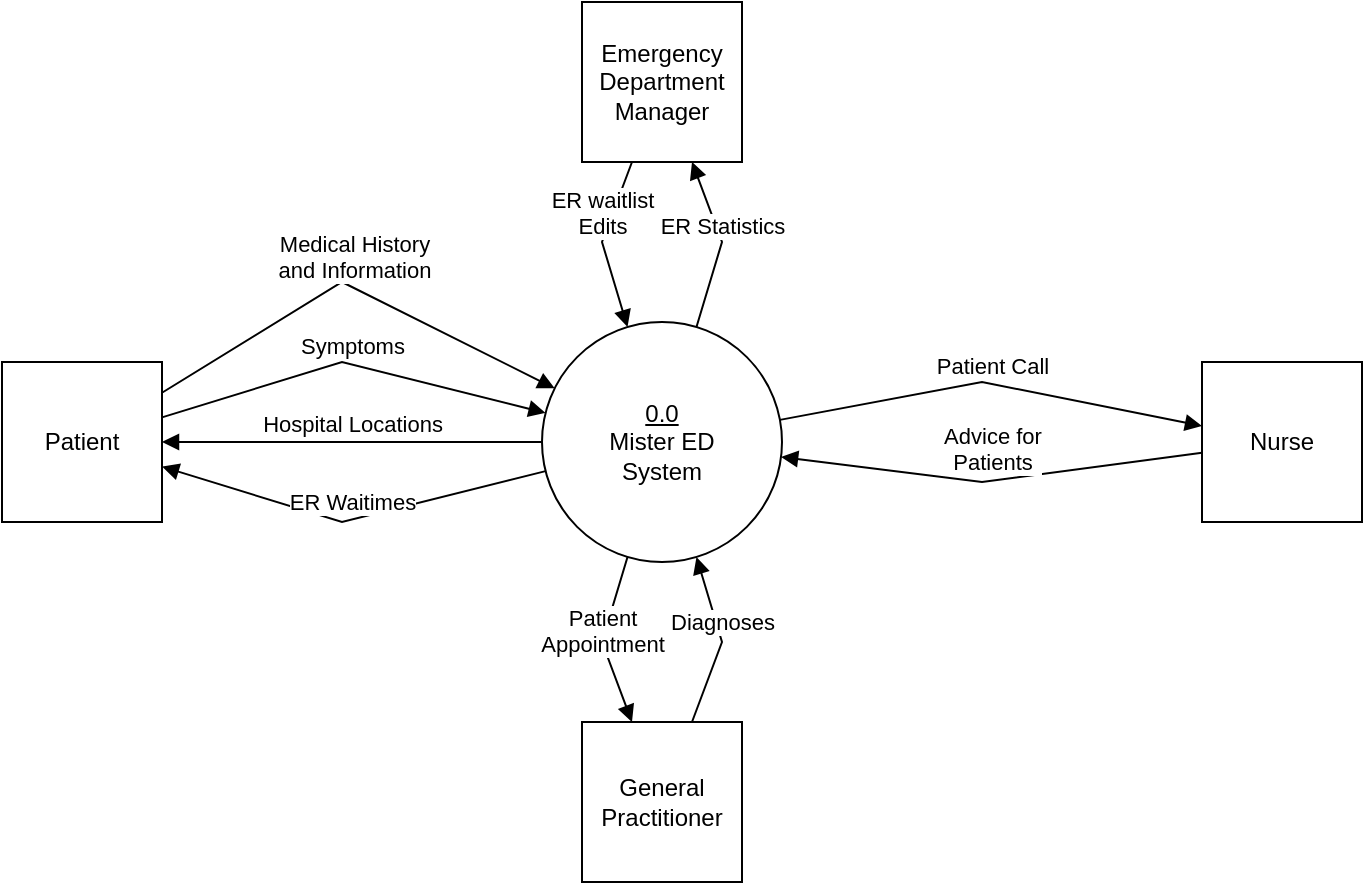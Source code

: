 <mxfile version="24.7.17">
  <diagram name="Page-1" id="wVYBC4rcMu2nw_acVL41">
    <mxGraphModel dx="794" dy="420" grid="1" gridSize="10" guides="1" tooltips="1" connect="1" arrows="1" fold="1" page="1" pageScale="1" pageWidth="850" pageHeight="1100" math="0" shadow="0">
      <root>
        <mxCell id="0" />
        <mxCell id="1" parent="0" />
        <mxCell id="YmnD2H-DsPDv7kOZWSRZ-1" value="&lt;div&gt;&lt;u&gt;0.0&lt;/u&gt;&lt;/div&gt;Mister ED&lt;div&gt;System&lt;/div&gt;" style="ellipse;whiteSpace=wrap;html=1;aspect=fixed;" vertex="1" parent="1">
          <mxGeometry x="340" y="210" width="120" height="120" as="geometry" />
        </mxCell>
        <mxCell id="YmnD2H-DsPDv7kOZWSRZ-2" value="Patient" style="whiteSpace=wrap;html=1;aspect=fixed;" vertex="1" parent="1">
          <mxGeometry x="70" y="230" width="80" height="80" as="geometry" />
        </mxCell>
        <mxCell id="YmnD2H-DsPDv7kOZWSRZ-3" value="Nurse" style="whiteSpace=wrap;html=1;aspect=fixed;" vertex="1" parent="1">
          <mxGeometry x="670" y="230" width="80" height="80" as="geometry" />
        </mxCell>
        <mxCell id="YmnD2H-DsPDv7kOZWSRZ-5" value="General Practitioner" style="whiteSpace=wrap;html=1;aspect=fixed;" vertex="1" parent="1">
          <mxGeometry x="360" y="410" width="80" height="80" as="geometry" />
        </mxCell>
        <mxCell id="YmnD2H-DsPDv7kOZWSRZ-6" value="Emergency Department Manager" style="whiteSpace=wrap;html=1;aspect=fixed;" vertex="1" parent="1">
          <mxGeometry x="360" y="50" width="80" height="80" as="geometry" />
        </mxCell>
        <mxCell id="YmnD2H-DsPDv7kOZWSRZ-9" value="Symptoms" style="html=1;verticalAlign=bottom;endArrow=block;curved=0;rounded=0;" edge="1" parent="1" source="YmnD2H-DsPDv7kOZWSRZ-2" target="YmnD2H-DsPDv7kOZWSRZ-1">
          <mxGeometry width="80" relative="1" as="geometry">
            <mxPoint x="210" y="240" as="sourcePoint" />
            <mxPoint x="290" y="240" as="targetPoint" />
            <Array as="points">
              <mxPoint x="240" y="230" />
            </Array>
          </mxGeometry>
        </mxCell>
        <mxCell id="YmnD2H-DsPDv7kOZWSRZ-10" value="ER Waitimes" style="html=1;verticalAlign=bottom;endArrow=block;curved=0;rounded=0;" edge="1" parent="1" source="YmnD2H-DsPDv7kOZWSRZ-1" target="YmnD2H-DsPDv7kOZWSRZ-2">
          <mxGeometry width="80" relative="1" as="geometry">
            <mxPoint x="200" y="330" as="sourcePoint" />
            <mxPoint x="280" y="330" as="targetPoint" />
            <Array as="points">
              <mxPoint x="240" y="310" />
            </Array>
          </mxGeometry>
        </mxCell>
        <mxCell id="YmnD2H-DsPDv7kOZWSRZ-11" value="Hospital Locations" style="html=1;verticalAlign=bottom;endArrow=block;curved=0;rounded=0;" edge="1" parent="1" source="YmnD2H-DsPDv7kOZWSRZ-1" target="YmnD2H-DsPDv7kOZWSRZ-2">
          <mxGeometry width="80" relative="1" as="geometry">
            <mxPoint x="200" y="380" as="sourcePoint" />
            <mxPoint x="280" y="380" as="targetPoint" />
          </mxGeometry>
        </mxCell>
        <mxCell id="YmnD2H-DsPDv7kOZWSRZ-12" value="Medical History&lt;div&gt;and Information&lt;/div&gt;" style="html=1;verticalAlign=bottom;endArrow=block;curved=0;rounded=0;" edge="1" parent="1" source="YmnD2H-DsPDv7kOZWSRZ-2" target="YmnD2H-DsPDv7kOZWSRZ-1">
          <mxGeometry width="80" relative="1" as="geometry">
            <mxPoint x="150" y="170" as="sourcePoint" />
            <mxPoint x="230" y="170" as="targetPoint" />
            <Array as="points">
              <mxPoint x="240" y="190" />
            </Array>
          </mxGeometry>
        </mxCell>
        <mxCell id="YmnD2H-DsPDv7kOZWSRZ-13" value="Patient Call" style="html=1;verticalAlign=bottom;endArrow=block;curved=0;rounded=0;" edge="1" parent="1" source="YmnD2H-DsPDv7kOZWSRZ-1" target="YmnD2H-DsPDv7kOZWSRZ-3">
          <mxGeometry width="80" relative="1" as="geometry">
            <mxPoint x="510" y="220" as="sourcePoint" />
            <mxPoint x="590" y="220" as="targetPoint" />
            <Array as="points">
              <mxPoint x="560" y="240" />
            </Array>
          </mxGeometry>
        </mxCell>
        <mxCell id="YmnD2H-DsPDv7kOZWSRZ-14" value="Advice for&lt;div&gt;Patients&lt;/div&gt;" style="html=1;verticalAlign=bottom;endArrow=block;curved=0;rounded=0;" edge="1" parent="1" source="YmnD2H-DsPDv7kOZWSRZ-3" target="YmnD2H-DsPDv7kOZWSRZ-1">
          <mxGeometry width="80" relative="1" as="geometry">
            <mxPoint x="470" y="330" as="sourcePoint" />
            <mxPoint x="550" y="330" as="targetPoint" />
            <Array as="points">
              <mxPoint x="560" y="290" />
            </Array>
          </mxGeometry>
        </mxCell>
        <mxCell id="YmnD2H-DsPDv7kOZWSRZ-16" value="Diagnoses" style="html=1;verticalAlign=bottom;endArrow=block;curved=0;rounded=0;" edge="1" parent="1" source="YmnD2H-DsPDv7kOZWSRZ-5" target="YmnD2H-DsPDv7kOZWSRZ-1">
          <mxGeometry width="80" relative="1" as="geometry">
            <mxPoint x="470" y="160" as="sourcePoint" />
            <mxPoint x="550" y="160" as="targetPoint" />
            <Array as="points">
              <mxPoint x="430" y="370" />
            </Array>
          </mxGeometry>
        </mxCell>
        <mxCell id="YmnD2H-DsPDv7kOZWSRZ-17" value="Patient&lt;div&gt;Appointment&lt;/div&gt;" style="html=1;verticalAlign=bottom;endArrow=block;curved=0;rounded=0;" edge="1" parent="1" source="YmnD2H-DsPDv7kOZWSRZ-1" target="YmnD2H-DsPDv7kOZWSRZ-5">
          <mxGeometry x="0.234" y="-4" width="80" relative="1" as="geometry">
            <mxPoint x="240" y="330" as="sourcePoint" />
            <mxPoint x="320" y="330" as="targetPoint" />
            <Array as="points">
              <mxPoint x="370" y="370" />
            </Array>
            <mxPoint as="offset" />
          </mxGeometry>
        </mxCell>
        <mxCell id="YmnD2H-DsPDv7kOZWSRZ-18" value="ER waitlist&lt;div&gt;Edits&lt;/div&gt;" style="html=1;verticalAlign=bottom;endArrow=block;curved=0;rounded=0;" edge="1" parent="1" source="YmnD2H-DsPDv7kOZWSRZ-6" target="YmnD2H-DsPDv7kOZWSRZ-1">
          <mxGeometry width="80" relative="1" as="geometry">
            <mxPoint x="390" y="170" as="sourcePoint" />
            <mxPoint x="470" y="170" as="targetPoint" />
            <Array as="points">
              <mxPoint x="370" y="170" />
            </Array>
          </mxGeometry>
        </mxCell>
        <mxCell id="YmnD2H-DsPDv7kOZWSRZ-19" value="ER Statistics" style="html=1;verticalAlign=bottom;endArrow=block;curved=0;rounded=0;" edge="1" parent="1" source="YmnD2H-DsPDv7kOZWSRZ-1" target="YmnD2H-DsPDv7kOZWSRZ-6">
          <mxGeometry width="80" relative="1" as="geometry">
            <mxPoint x="450" y="170" as="sourcePoint" />
            <mxPoint x="530" y="170" as="targetPoint" />
            <Array as="points">
              <mxPoint x="430" y="170" />
            </Array>
          </mxGeometry>
        </mxCell>
      </root>
    </mxGraphModel>
  </diagram>
</mxfile>

